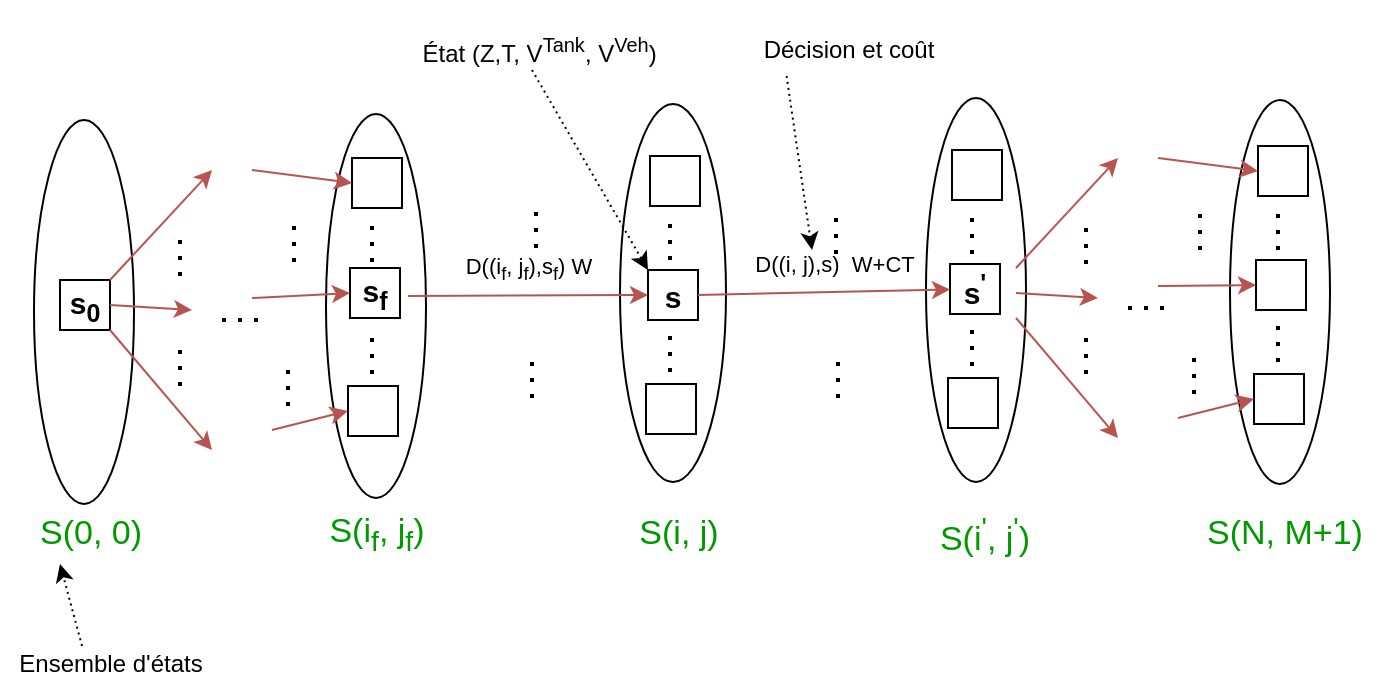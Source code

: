 <mxfile version="15.7.4" type="device"><diagram id="hJbpqeW72DNZ4yTpHskP" name="Page-1"><mxGraphModel dx="1182" dy="707" grid="1" gridSize="10" guides="1" tooltips="1" connect="1" arrows="1" fold="1" page="1" pageScale="1" pageWidth="827" pageHeight="1169" math="0" shadow="0"><root><mxCell id="0"/><mxCell id="1" parent="0"/><mxCell id="MjAmJpapnUYopRP-NGaV-18" value="&lt;font style=&quot;font-size: 17px&quot; color=&quot;#009900&quot;&gt;S(i&lt;sub&gt;f&lt;/sub&gt;, j&lt;sub&gt;f&lt;/sub&gt;)&lt;/font&gt;" style="text;html=1;align=center;verticalAlign=middle;resizable=0;points=[];autosize=1;" parent="1" vertex="1"><mxGeometry x="162" y="292" width="60" height="20" as="geometry"/></mxCell><mxCell id="MjAmJpapnUYopRP-NGaV-19" value="&lt;font style=&quot;font-size: 17px&quot; color=&quot;#009900&quot;&gt;S(i, j)&lt;/font&gt;" style="text;html=1;align=center;verticalAlign=middle;resizable=0;points=[];autosize=1;" parent="1" vertex="1"><mxGeometry x="313" y="292" width="60" height="20" as="geometry"/></mxCell><mxCell id="MjAmJpapnUYopRP-NGaV-20" value="&lt;font style=&quot;font-size: 17px&quot; color=&quot;#009900&quot;&gt;S(i&lt;sup&gt;'&lt;/sup&gt;, j&lt;sup&gt;'&lt;/sup&gt;)&lt;/font&gt;" style="text;html=1;align=center;verticalAlign=middle;resizable=0;points=[];autosize=1;" parent="1" vertex="1"><mxGeometry x="466" y="287" width="60" height="30" as="geometry"/></mxCell><mxCell id="MjAmJpapnUYopRP-NGaV-21" value="&lt;font style=&quot;font-size: 17px&quot; color=&quot;#009900&quot;&gt;S(0, 0)&lt;/font&gt;" style="text;html=1;align=center;verticalAlign=middle;resizable=0;points=[];autosize=1;" parent="1" vertex="1"><mxGeometry x="14" y="292" width="70" height="20" as="geometry"/></mxCell><mxCell id="MjAmJpapnUYopRP-NGaV-22" value="&lt;font style=&quot;font-size: 17px&quot; color=&quot;#009900&quot;&gt;S(N, M+1)&lt;/font&gt;" style="text;html=1;align=center;verticalAlign=middle;resizable=0;points=[];autosize=1;" parent="1" vertex="1"><mxGeometry x="601" y="292" width="90" height="20" as="geometry"/></mxCell><mxCell id="MjAmJpapnUYopRP-NGaV-27" value="" style="endArrow=none;dashed=1;html=1;dashPattern=1 3;strokeWidth=2;" parent="1" edge="1"><mxGeometry width="50" height="50" relative="1" as="geometry"><mxPoint x="115" y="195" as="sourcePoint"/><mxPoint x="135" y="195" as="targetPoint"/></mxGeometry></mxCell><mxCell id="MjAmJpapnUYopRP-NGaV-34" value="" style="endArrow=none;dashed=1;html=1;dashPattern=1 3;strokeWidth=2;" parent="1" edge="1"><mxGeometry width="50" height="50" relative="1" as="geometry"><mxPoint x="94" y="228" as="sourcePoint"/><mxPoint x="94" y="206" as="targetPoint"/></mxGeometry></mxCell><mxCell id="MjAmJpapnUYopRP-NGaV-35" value="" style="endArrow=none;dashed=1;html=1;dashPattern=1 3;strokeWidth=2;" parent="1" edge="1"><mxGeometry width="50" height="50" relative="1" as="geometry"><mxPoint x="94" y="173" as="sourcePoint"/><mxPoint x="94" y="151" as="targetPoint"/></mxGeometry></mxCell><mxCell id="MjAmJpapnUYopRP-NGaV-36" value="" style="endArrow=none;dashed=1;html=1;dashPattern=1 3;strokeWidth=2;" parent="1" edge="1"><mxGeometry width="50" height="50" relative="1" as="geometry"><mxPoint x="148" y="238" as="sourcePoint"/><mxPoint x="148" y="216" as="targetPoint"/></mxGeometry></mxCell><mxCell id="MjAmJpapnUYopRP-NGaV-37" value="" style="endArrow=none;dashed=1;html=1;dashPattern=1 3;strokeWidth=2;" parent="1" edge="1"><mxGeometry width="50" height="50" relative="1" as="geometry"><mxPoint x="151" y="166" as="sourcePoint"/><mxPoint x="151" y="144" as="targetPoint"/></mxGeometry></mxCell><mxCell id="MjAmJpapnUYopRP-NGaV-44" value="" style="endArrow=none;dashed=1;html=1;dashPattern=1 3;strokeWidth=2;" parent="1" edge="1"><mxGeometry width="50" height="50" relative="1" as="geometry"><mxPoint x="270" y="234" as="sourcePoint"/><mxPoint x="270" y="212" as="targetPoint"/></mxGeometry></mxCell><mxCell id="MjAmJpapnUYopRP-NGaV-45" value="" style="endArrow=none;dashed=1;html=1;dashPattern=1 3;strokeWidth=2;" parent="1" edge="1"><mxGeometry width="50" height="50" relative="1" as="geometry"><mxPoint x="272" y="159" as="sourcePoint"/><mxPoint x="272" y="137" as="targetPoint"/></mxGeometry></mxCell><mxCell id="MjAmJpapnUYopRP-NGaV-52" value="" style="endArrow=none;dashed=1;html=1;dashPattern=1 3;strokeWidth=2;" parent="1" edge="1"><mxGeometry width="50" height="50" relative="1" as="geometry"><mxPoint x="423" y="234" as="sourcePoint"/><mxPoint x="423" y="212" as="targetPoint"/></mxGeometry></mxCell><mxCell id="MjAmJpapnUYopRP-NGaV-53" value="" style="endArrow=none;dashed=1;html=1;dashPattern=1 3;strokeWidth=2;" parent="1" edge="1"><mxGeometry width="50" height="50" relative="1" as="geometry"><mxPoint x="422" y="162" as="sourcePoint"/><mxPoint x="422" y="140" as="targetPoint"/></mxGeometry></mxCell><mxCell id="MjAmJpapnUYopRP-NGaV-59" value="" style="endArrow=none;dashed=1;html=1;dashPattern=1 3;strokeWidth=2;" parent="1" edge="1"><mxGeometry width="50" height="50" relative="1" as="geometry"><mxPoint x="568" y="189" as="sourcePoint"/><mxPoint x="588" y="189" as="targetPoint"/></mxGeometry></mxCell><mxCell id="MjAmJpapnUYopRP-NGaV-66" value="" style="endArrow=none;dashed=1;html=1;dashPattern=1 3;strokeWidth=2;" parent="1" edge="1"><mxGeometry width="50" height="50" relative="1" as="geometry"><mxPoint x="547" y="222" as="sourcePoint"/><mxPoint x="547" y="200" as="targetPoint"/></mxGeometry></mxCell><mxCell id="MjAmJpapnUYopRP-NGaV-67" value="" style="endArrow=none;dashed=1;html=1;dashPattern=1 3;strokeWidth=2;" parent="1" edge="1"><mxGeometry width="50" height="50" relative="1" as="geometry"><mxPoint x="547" y="167" as="sourcePoint"/><mxPoint x="547" y="145" as="targetPoint"/></mxGeometry></mxCell><mxCell id="MjAmJpapnUYopRP-NGaV-68" value="" style="endArrow=none;dashed=1;html=1;dashPattern=1 3;strokeWidth=2;" parent="1" edge="1"><mxGeometry width="50" height="50" relative="1" as="geometry"><mxPoint x="601" y="232" as="sourcePoint"/><mxPoint x="601" y="210" as="targetPoint"/></mxGeometry></mxCell><mxCell id="MjAmJpapnUYopRP-NGaV-69" value="" style="endArrow=none;dashed=1;html=1;dashPattern=1 3;strokeWidth=2;" parent="1" edge="1"><mxGeometry width="50" height="50" relative="1" as="geometry"><mxPoint x="604" y="160" as="sourcePoint"/><mxPoint x="604" y="138" as="targetPoint"/></mxGeometry></mxCell><mxCell id="MjAmJpapnUYopRP-NGaV-72" value="&lt;font style=&quot;font-size: 11px&quot;&gt;D((&lt;font style=&quot;font-size: 11px&quot;&gt;i&lt;sub&gt;f&lt;/sub&gt;, j&lt;sub&gt;f&lt;/sub&gt;),s&lt;sub&gt;f&lt;/sub&gt;) W&lt;/font&gt;&lt;/font&gt;" style="text;html=1;align=center;verticalAlign=middle;resizable=0;points=[];autosize=1;" parent="1" vertex="1"><mxGeometry x="228" y="159" width="80" height="20" as="geometry"/></mxCell><mxCell id="MjAmJpapnUYopRP-NGaV-73" value="&lt;font style=&quot;font-size: 11px&quot;&gt;D((&lt;font style=&quot;font-size: 11px&quot;&gt;i, j),s)&amp;nbsp; W+CT&lt;/font&gt;&lt;/font&gt;" style="text;html=1;align=center;verticalAlign=middle;resizable=0;points=[];autosize=1;" parent="1" vertex="1"><mxGeometry x="376" y="157" width="90" height="20" as="geometry"/></mxCell><mxCell id="MjAmJpapnUYopRP-NGaV-74" value="" style="endArrow=classic;html=1;dashed=1;dashPattern=1 2;exitX=0.373;exitY=0.05;exitDx=0;exitDy=0;exitPerimeter=0;" parent="1" source="MjAmJpapnUYopRP-NGaV-75" edge="1"><mxGeometry width="50" height="50" relative="1" as="geometry"><mxPoint x="40" y="350" as="sourcePoint"/><mxPoint x="34" y="317" as="targetPoint"/></mxGeometry></mxCell><mxCell id="MjAmJpapnUYopRP-NGaV-75" value="Ensemble d'états" style="text;html=1;align=center;verticalAlign=middle;resizable=0;points=[];autosize=1;" parent="1" vertex="1"><mxGeometry x="4" y="357" width="110" height="20" as="geometry"/></mxCell><mxCell id="MjAmJpapnUYopRP-NGaV-77" value="&lt;pre&gt;&lt;font face=&quot;Helvetica&quot;&gt;État (Z,T, V&lt;sup&gt;Tank&lt;/sup&gt;, V&lt;sup&gt;Veh&lt;/sup&gt;) &lt;/font&gt;&lt;/pre&gt;" style="text;html=1;align=center;verticalAlign=middle;resizable=0;points=[];autosize=1;" parent="1" vertex="1"><mxGeometry x="210" y="35" width="130" height="50" as="geometry"/></mxCell><mxCell id="MjAmJpapnUYopRP-NGaV-78" value="Décision et coût" style="text;html=1;align=center;verticalAlign=middle;resizable=0;points=[];autosize=1;" parent="1" vertex="1"><mxGeometry x="378" y="50" width="100" height="20" as="geometry"/></mxCell><mxCell id="MjAmJpapnUYopRP-NGaV-79" value="" style="endArrow=classic;html=1;dashed=1;dashPattern=1 2;exitX=0.193;exitY=1.15;exitDx=0;exitDy=0;exitPerimeter=0;" parent="1" source="MjAmJpapnUYopRP-NGaV-78" edge="1"><mxGeometry width="50" height="50" relative="1" as="geometry"><mxPoint x="355" y="70" as="sourcePoint"/><mxPoint x="410" y="160" as="targetPoint"/></mxGeometry></mxCell><mxCell id="MjAmJpapnUYopRP-NGaV-80" value="" style="ellipse;whiteSpace=wrap;html=1;direction=south;" parent="1" vertex="1"><mxGeometry x="21" y="95" width="50" height="192" as="geometry"/></mxCell><mxCell id="MjAmJpapnUYopRP-NGaV-93" value="&lt;b&gt;&lt;font style=&quot;font-size: 15px&quot;&gt;s&lt;sub&gt;0&lt;/sub&gt;&lt;/font&gt;&lt;/b&gt;" style="whiteSpace=wrap;html=1;aspect=fixed;" parent="1" vertex="1"><mxGeometry x="34" y="175" width="25" height="25" as="geometry"/></mxCell><mxCell id="MjAmJpapnUYopRP-NGaV-94" value="" style="ellipse;whiteSpace=wrap;html=1;direction=south;" parent="1" vertex="1"><mxGeometry x="619" y="85" width="50" height="192" as="geometry"/></mxCell><mxCell id="MjAmJpapnUYopRP-NGaV-95" value="" style="ellipse;whiteSpace=wrap;html=1;direction=south;" parent="1" vertex="1"><mxGeometry x="467" y="84" width="50" height="192" as="geometry"/></mxCell><mxCell id="MjAmJpapnUYopRP-NGaV-96" value="" style="ellipse;whiteSpace=wrap;html=1;direction=south;" parent="1" vertex="1"><mxGeometry x="314" y="87" width="53" height="189" as="geometry"/></mxCell><mxCell id="MjAmJpapnUYopRP-NGaV-97" value="" style="ellipse;whiteSpace=wrap;html=1;direction=south;" parent="1" vertex="1"><mxGeometry x="167" y="92" width="50" height="192" as="geometry"/></mxCell><mxCell id="MjAmJpapnUYopRP-NGaV-99" value="" style="whiteSpace=wrap;html=1;aspect=fixed;" parent="1" vertex="1"><mxGeometry x="180" y="114" width="25" height="25" as="geometry"/></mxCell><mxCell id="MjAmJpapnUYopRP-NGaV-100" value="&lt;b&gt;&lt;font style=&quot;font-size: 15px&quot;&gt;s&lt;sub&gt;f&lt;/sub&gt;&lt;/font&gt;&lt;/b&gt;" style="whiteSpace=wrap;html=1;aspect=fixed;" parent="1" vertex="1"><mxGeometry x="179" y="169" width="25" height="25" as="geometry"/></mxCell><mxCell id="MjAmJpapnUYopRP-NGaV-101" value="" style="whiteSpace=wrap;html=1;aspect=fixed;" parent="1" vertex="1"><mxGeometry x="178" y="228" width="25" height="25" as="geometry"/></mxCell><mxCell id="MjAmJpapnUYopRP-NGaV-102" value="" style="whiteSpace=wrap;html=1;aspect=fixed;" parent="1" vertex="1"><mxGeometry x="329" y="113" width="25" height="25" as="geometry"/></mxCell><mxCell id="MjAmJpapnUYopRP-NGaV-103" value="&lt;b&gt;&lt;font style=&quot;font-size: 15px&quot;&gt;s&lt;/font&gt;&lt;/b&gt;" style="whiteSpace=wrap;html=1;aspect=fixed;" parent="1" vertex="1"><mxGeometry x="328" y="170" width="25" height="25" as="geometry"/></mxCell><mxCell id="MjAmJpapnUYopRP-NGaV-104" value="" style="whiteSpace=wrap;html=1;aspect=fixed;" parent="1" vertex="1"><mxGeometry x="327" y="227" width="25" height="25" as="geometry"/></mxCell><mxCell id="MjAmJpapnUYopRP-NGaV-105" value="" style="whiteSpace=wrap;html=1;aspect=fixed;" parent="1" vertex="1"><mxGeometry x="480" y="110" width="25" height="25" as="geometry"/></mxCell><mxCell id="MjAmJpapnUYopRP-NGaV-106" value="&lt;b&gt;&lt;font style=&quot;font-size: 15px&quot;&gt;s&lt;sup&gt;'&lt;/sup&gt;&lt;/font&gt;&lt;/b&gt;" style="whiteSpace=wrap;html=1;aspect=fixed;" parent="1" vertex="1"><mxGeometry x="479" y="167" width="25" height="25" as="geometry"/></mxCell><mxCell id="MjAmJpapnUYopRP-NGaV-107" value="" style="whiteSpace=wrap;html=1;aspect=fixed;" parent="1" vertex="1"><mxGeometry x="478" y="224" width="25" height="25" as="geometry"/></mxCell><mxCell id="MjAmJpapnUYopRP-NGaV-108" value="" style="whiteSpace=wrap;html=1;aspect=fixed;" parent="1" vertex="1"><mxGeometry x="633" y="108" width="25" height="25" as="geometry"/></mxCell><mxCell id="MjAmJpapnUYopRP-NGaV-109" value="" style="whiteSpace=wrap;html=1;aspect=fixed;" parent="1" vertex="1"><mxGeometry x="632" y="165" width="25" height="25" as="geometry"/></mxCell><mxCell id="MjAmJpapnUYopRP-NGaV-110" value="" style="whiteSpace=wrap;html=1;aspect=fixed;" parent="1" vertex="1"><mxGeometry x="631" y="222" width="25" height="25" as="geometry"/></mxCell><mxCell id="MjAmJpapnUYopRP-NGaV-111" value="" style="endArrow=none;dashed=1;html=1;dashPattern=1 3;strokeWidth=2;" parent="1" edge="1"><mxGeometry width="50" height="50" relative="1" as="geometry"><mxPoint x="643" y="160" as="sourcePoint"/><mxPoint x="643" y="138" as="targetPoint"/></mxGeometry></mxCell><mxCell id="MjAmJpapnUYopRP-NGaV-112" value="" style="endArrow=none;dashed=1;html=1;dashPattern=1 3;strokeWidth=2;" parent="1" edge="1"><mxGeometry width="50" height="50" relative="1" as="geometry"><mxPoint x="643" y="216" as="sourcePoint"/><mxPoint x="643" y="194" as="targetPoint"/></mxGeometry></mxCell><mxCell id="MjAmJpapnUYopRP-NGaV-113" value="" style="endArrow=none;dashed=1;html=1;dashPattern=1 3;strokeWidth=2;" parent="1" edge="1"><mxGeometry width="50" height="50" relative="1" as="geometry"><mxPoint x="490" y="162" as="sourcePoint"/><mxPoint x="490" y="140" as="targetPoint"/></mxGeometry></mxCell><mxCell id="MjAmJpapnUYopRP-NGaV-114" value="" style="endArrow=none;dashed=1;html=1;dashPattern=1 3;strokeWidth=2;" parent="1" edge="1"><mxGeometry width="50" height="50" relative="1" as="geometry"><mxPoint x="490" y="218" as="sourcePoint"/><mxPoint x="490" y="196" as="targetPoint"/></mxGeometry></mxCell><mxCell id="MjAmJpapnUYopRP-NGaV-117" value="" style="endArrow=none;dashed=1;html=1;dashPattern=1 3;strokeWidth=2;" parent="1" edge="1"><mxGeometry width="50" height="50" relative="1" as="geometry"><mxPoint x="339" y="165" as="sourcePoint"/><mxPoint x="339" y="143" as="targetPoint"/></mxGeometry></mxCell><mxCell id="MjAmJpapnUYopRP-NGaV-118" value="" style="endArrow=none;dashed=1;html=1;dashPattern=1 3;strokeWidth=2;" parent="1" edge="1"><mxGeometry width="50" height="50" relative="1" as="geometry"><mxPoint x="339" y="221" as="sourcePoint"/><mxPoint x="339" y="199" as="targetPoint"/></mxGeometry></mxCell><mxCell id="MjAmJpapnUYopRP-NGaV-119" value="" style="endArrow=none;dashed=1;html=1;dashPattern=1 3;strokeWidth=2;" parent="1" edge="1"><mxGeometry width="50" height="50" relative="1" as="geometry"><mxPoint x="190" y="166" as="sourcePoint"/><mxPoint x="190" y="144" as="targetPoint"/></mxGeometry></mxCell><mxCell id="MjAmJpapnUYopRP-NGaV-120" value="" style="endArrow=none;dashed=1;html=1;dashPattern=1 3;strokeWidth=2;" parent="1" edge="1"><mxGeometry width="50" height="50" relative="1" as="geometry"><mxPoint x="190" y="222" as="sourcePoint"/><mxPoint x="190" y="200" as="targetPoint"/></mxGeometry></mxCell><mxCell id="MjAmJpapnUYopRP-NGaV-121" style="rounded=0;orthogonalLoop=1;jettySize=auto;html=1;exitX=1;exitY=0;exitDx=0;exitDy=0;fillColor=#f8cecc;strokeColor=#b85450;" parent="1" edge="1"><mxGeometry relative="1" as="geometry"><mxPoint x="110" y="120" as="targetPoint"/><mxPoint x="59" y="175" as="sourcePoint"/></mxGeometry></mxCell><mxCell id="MjAmJpapnUYopRP-NGaV-122" style="edgeStyle=none;rounded=0;orthogonalLoop=1;jettySize=auto;html=1;exitX=1;exitY=0.5;exitDx=0;exitDy=0;fillColor=#f8cecc;strokeColor=#b85450;" parent="1" edge="1"><mxGeometry relative="1" as="geometry"><mxPoint x="100" y="190" as="targetPoint"/><mxPoint x="59" y="187.5" as="sourcePoint"/></mxGeometry></mxCell><mxCell id="MjAmJpapnUYopRP-NGaV-123" style="edgeStyle=none;rounded=0;orthogonalLoop=1;jettySize=auto;html=1;exitX=1;exitY=1;exitDx=0;exitDy=0;fillColor=#f8cecc;strokeColor=#b85450;" parent="1" edge="1"><mxGeometry relative="1" as="geometry"><mxPoint x="110" y="260" as="targetPoint"/><mxPoint x="59" y="200" as="sourcePoint"/></mxGeometry></mxCell><mxCell id="MjAmJpapnUYopRP-NGaV-124" value="" style="endArrow=classic;html=1;entryX=0;entryY=0.5;entryDx=0;entryDy=0;fillColor=#f8cecc;strokeColor=#b85450;" parent="1" edge="1"><mxGeometry width="50" height="50" relative="1" as="geometry"><mxPoint x="130" y="120" as="sourcePoint"/><mxPoint x="180" y="126.5" as="targetPoint"/></mxGeometry></mxCell><mxCell id="MjAmJpapnUYopRP-NGaV-125" value="" style="endArrow=classic;html=1;entryX=0;entryY=0.5;entryDx=0;entryDy=0;fillColor=#f8cecc;strokeColor=#b85450;" parent="1" edge="1"><mxGeometry width="50" height="50" relative="1" as="geometry"><mxPoint x="130" y="184" as="sourcePoint"/><mxPoint x="179" y="181.5" as="targetPoint"/></mxGeometry></mxCell><mxCell id="MjAmJpapnUYopRP-NGaV-126" value="" style="endArrow=classic;html=1;entryX=0;entryY=0.5;entryDx=0;entryDy=0;fillColor=#f8cecc;strokeColor=#b85450;" parent="1" edge="1"><mxGeometry width="50" height="50" relative="1" as="geometry"><mxPoint x="140" y="250" as="sourcePoint"/><mxPoint x="178" y="240.5" as="targetPoint"/></mxGeometry></mxCell><mxCell id="MjAmJpapnUYopRP-NGaV-129" style="edgeStyle=none;rounded=0;orthogonalLoop=1;jettySize=auto;html=1;entryX=0;entryY=0.5;entryDx=0;entryDy=0;fillColor=#f8cecc;strokeColor=#b85450;" parent="1" edge="1"><mxGeometry relative="1" as="geometry"><mxPoint x="328" y="182.5" as="targetPoint"/><mxPoint x="208" y="183" as="sourcePoint"/></mxGeometry></mxCell><mxCell id="MjAmJpapnUYopRP-NGaV-130" style="edgeStyle=none;rounded=0;orthogonalLoop=1;jettySize=auto;html=1;exitX=1;exitY=0.5;exitDx=0;exitDy=0;fillColor=#f8cecc;strokeColor=#b85450;" parent="1" edge="1"><mxGeometry relative="1" as="geometry"><mxPoint x="479" y="179.771" as="targetPoint"/><mxPoint x="353" y="182.5" as="sourcePoint"/></mxGeometry></mxCell><mxCell id="MjAmJpapnUYopRP-NGaV-131" style="rounded=0;orthogonalLoop=1;jettySize=auto;html=1;exitX=1;exitY=0;exitDx=0;exitDy=0;fillColor=#f8cecc;strokeColor=#b85450;" parent="1" edge="1"><mxGeometry relative="1" as="geometry"><mxPoint x="512" y="169" as="sourcePoint"/><mxPoint x="563" y="114" as="targetPoint"/></mxGeometry></mxCell><mxCell id="MjAmJpapnUYopRP-NGaV-132" style="edgeStyle=none;rounded=0;orthogonalLoop=1;jettySize=auto;html=1;exitX=1;exitY=0.5;exitDx=0;exitDy=0;fillColor=#f8cecc;strokeColor=#b85450;" parent="1" edge="1"><mxGeometry relative="1" as="geometry"><mxPoint x="553" y="184" as="targetPoint"/><mxPoint x="512" y="181.5" as="sourcePoint"/></mxGeometry></mxCell><mxCell id="MjAmJpapnUYopRP-NGaV-133" style="edgeStyle=none;rounded=0;orthogonalLoop=1;jettySize=auto;html=1;exitX=1;exitY=1;exitDx=0;exitDy=0;fillColor=#f8cecc;strokeColor=#b85450;" parent="1" edge="1"><mxGeometry relative="1" as="geometry"><mxPoint x="512" y="194" as="sourcePoint"/><mxPoint x="563" y="254" as="targetPoint"/></mxGeometry></mxCell><mxCell id="MjAmJpapnUYopRP-NGaV-134" value="" style="endArrow=classic;html=1;entryX=0;entryY=0.5;entryDx=0;entryDy=0;fillColor=#f8cecc;strokeColor=#b85450;" parent="1" edge="1"><mxGeometry width="50" height="50" relative="1" as="geometry"><mxPoint x="583" y="114" as="sourcePoint"/><mxPoint x="633" y="120.5" as="targetPoint"/></mxGeometry></mxCell><mxCell id="MjAmJpapnUYopRP-NGaV-135" value="" style="endArrow=classic;html=1;entryX=0;entryY=0.5;entryDx=0;entryDy=0;fillColor=#f8cecc;strokeColor=#b85450;" parent="1" edge="1"><mxGeometry width="50" height="50" relative="1" as="geometry"><mxPoint x="583" y="178" as="sourcePoint"/><mxPoint x="632" y="177.5" as="targetPoint"/></mxGeometry></mxCell><mxCell id="MjAmJpapnUYopRP-NGaV-136" value="" style="endArrow=classic;html=1;entryX=0;entryY=0.5;entryDx=0;entryDy=0;fillColor=#f8cecc;strokeColor=#b85450;" parent="1" edge="1"><mxGeometry width="50" height="50" relative="1" as="geometry"><mxPoint x="593" y="244" as="sourcePoint"/><mxPoint x="631" y="234.5" as="targetPoint"/></mxGeometry></mxCell><mxCell id="m-1sB9mmSOsBOimUa6Ao-1" value="" style="endArrow=classic;html=1;dashed=1;dashPattern=1 2;entryX=0;entryY=0;entryDx=0;entryDy=0;" edge="1" parent="1"><mxGeometry width="50" height="50" relative="1" as="geometry"><mxPoint x="270" y="70" as="sourcePoint"/><mxPoint x="328" y="170" as="targetPoint"/></mxGeometry></mxCell></root></mxGraphModel></diagram></mxfile>
